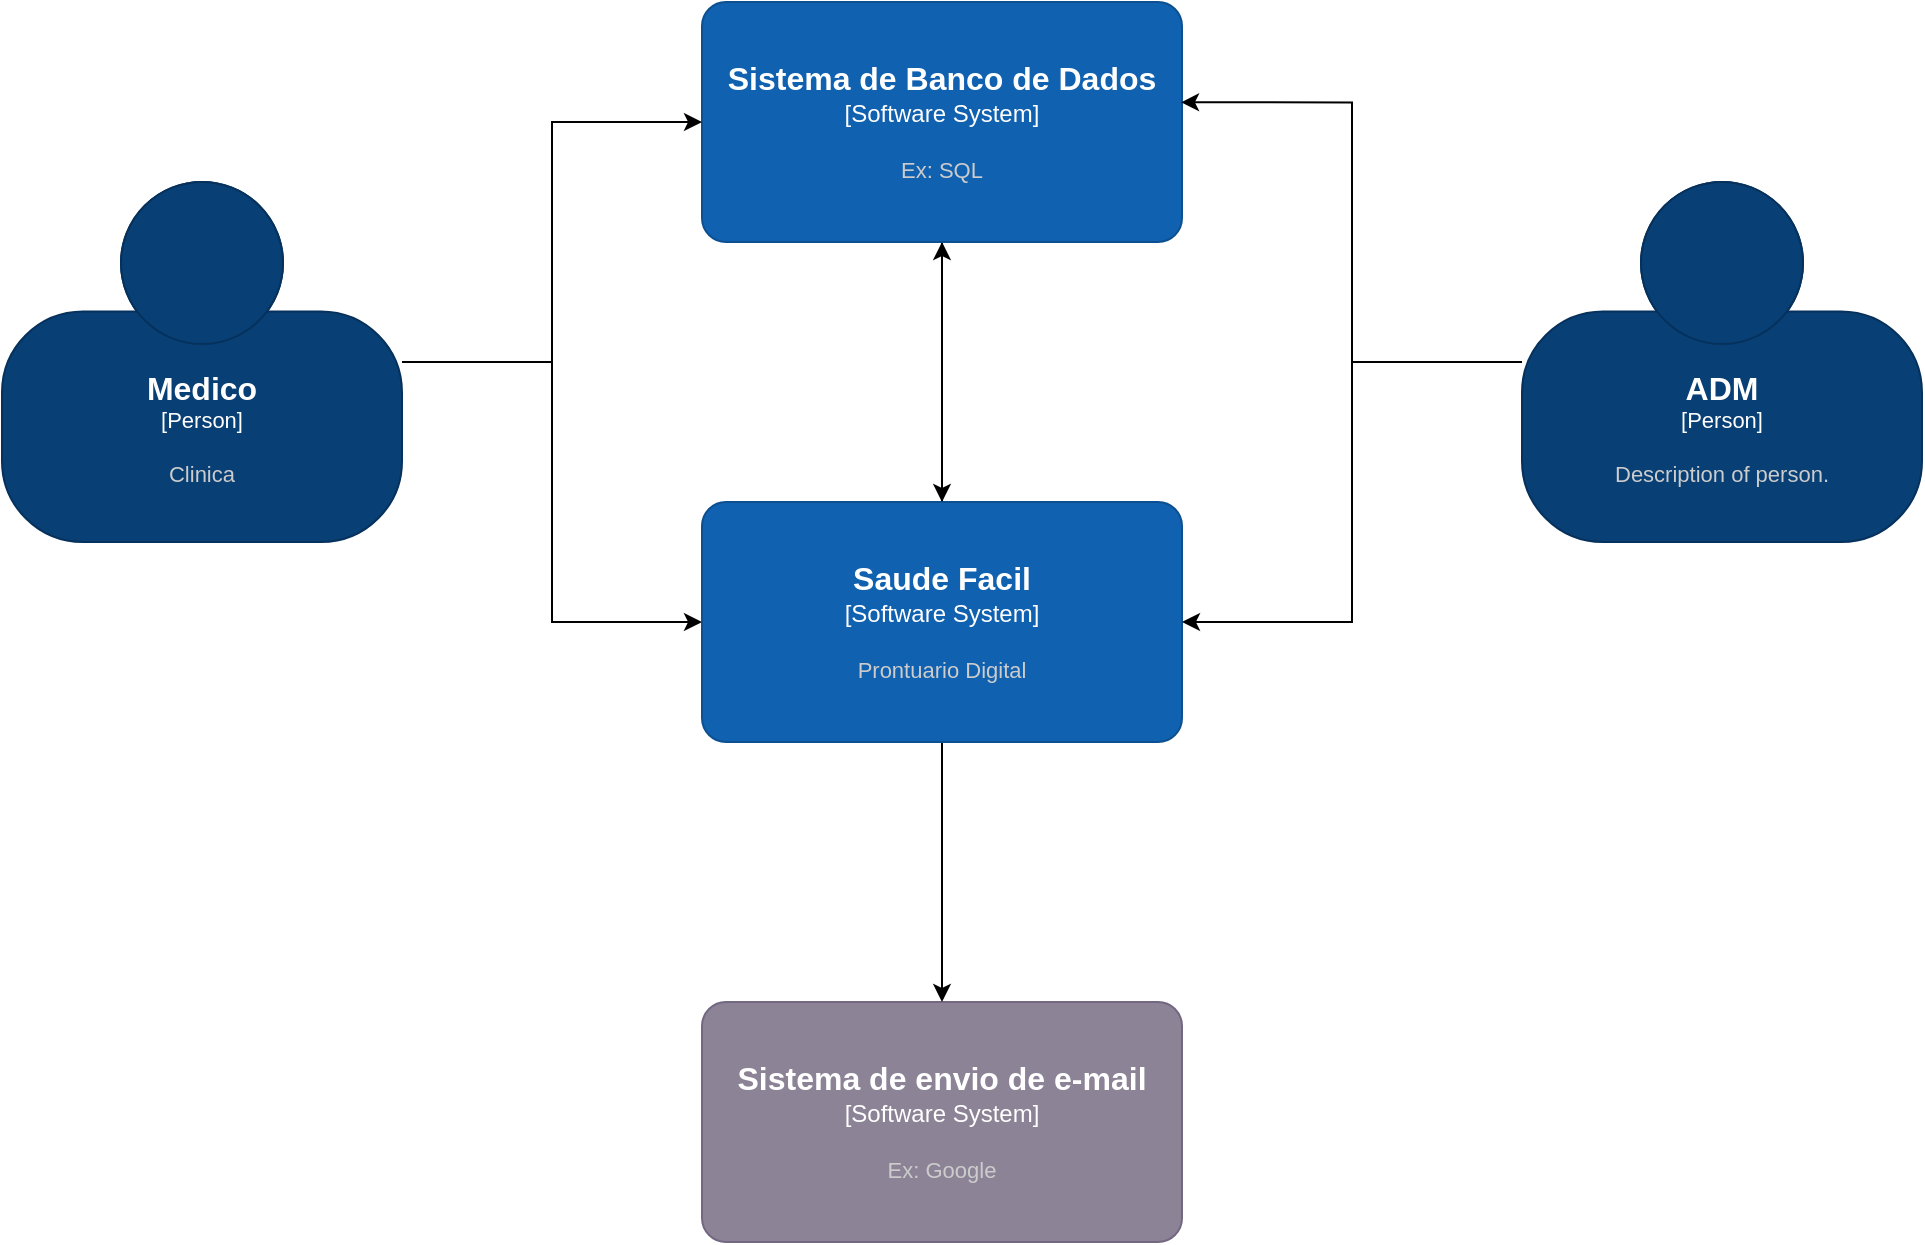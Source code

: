 <mxfile version="24.0.2" type="github">
  <diagram name="Página-1" id="Q2ozTcVwoADJJKUGsbL5">
    <mxGraphModel dx="2138" dy="1875" grid="1" gridSize="10" guides="1" tooltips="1" connect="1" arrows="1" fold="1" page="1" pageScale="1" pageWidth="827" pageHeight="1169" math="0" shadow="0">
      <root>
        <mxCell id="0" />
        <mxCell id="1" parent="0" />
        <object placeholders="1" c4Name="Sistema de envio de e-mail" c4Type="Software System" c4Description="Ex: Google" label="&lt;font style=&quot;font-size: 16px&quot;&gt;&lt;b&gt;%c4Name%&lt;/b&gt;&lt;/font&gt;&lt;div&gt;[%c4Type%]&lt;/div&gt;&lt;br&gt;&lt;div&gt;&lt;font style=&quot;font-size: 11px&quot;&gt;&lt;font color=&quot;#cccccc&quot;&gt;%c4Description%&lt;/font&gt;&lt;/div&gt;" id="2KBJgyO3mOhLNZn7cUtl-2">
          <mxCell style="rounded=1;whiteSpace=wrap;html=1;labelBackgroundColor=none;fillColor=#8C8496;fontColor=#ffffff;align=center;arcSize=10;strokeColor=#736782;metaEdit=1;resizable=0;points=[[0.25,0,0],[0.5,0,0],[0.75,0,0],[1,0.25,0],[1,0.5,0],[1,0.75,0],[0.75,1,0],[0.5,1,0],[0.25,1,0],[0,0.75,0],[0,0.5,0],[0,0.25,0]];" parent="1" vertex="1">
            <mxGeometry x="-210" y="60" width="240" height="120" as="geometry" />
          </mxCell>
        </object>
        <mxCell id="uSQj5hFyWWffI1AD_4QT-6" style="edgeStyle=orthogonalEdgeStyle;rounded=0;orthogonalLoop=1;jettySize=auto;html=1;" edge="1" parent="1" source="2KBJgyO3mOhLNZn7cUtl-3" target="2KBJgyO3mOhLNZn7cUtl-4">
          <mxGeometry relative="1" as="geometry" />
        </mxCell>
        <object placeholders="1" c4Name="Medico" c4Type="Person" c4Description="Clinica" label="&lt;font style=&quot;font-size: 16px&quot;&gt;&lt;b&gt;%c4Name%&lt;/b&gt;&lt;/font&gt;&lt;div&gt;[%c4Type%]&lt;/div&gt;&lt;br&gt;&lt;div&gt;&lt;font style=&quot;font-size: 11px&quot;&gt;&lt;font color=&quot;#cccccc&quot;&gt;%c4Description%&lt;/font&gt;&lt;/div&gt;" id="2KBJgyO3mOhLNZn7cUtl-3">
          <mxCell style="html=1;fontSize=11;dashed=0;whiteSpace=wrap;fillColor=#083F75;strokeColor=#06315C;fontColor=#ffffff;shape=mxgraph.c4.person2;align=center;metaEdit=1;points=[[0.5,0,0],[1,0.5,0],[1,0.75,0],[0.75,1,0],[0.5,1,0],[0.25,1,0],[0,0.75,0],[0,0.5,0]];resizable=0;" parent="1" vertex="1">
            <mxGeometry x="-560" y="-350" width="200" height="180" as="geometry" />
          </mxCell>
        </object>
        <mxCell id="uSQj5hFyWWffI1AD_4QT-8" style="edgeStyle=orthogonalEdgeStyle;rounded=0;orthogonalLoop=1;jettySize=auto;html=1;" edge="1" parent="1" source="2KBJgyO3mOhLNZn7cUtl-4" target="2KBJgyO3mOhLNZn7cUtl-2">
          <mxGeometry relative="1" as="geometry" />
        </mxCell>
        <mxCell id="uSQj5hFyWWffI1AD_4QT-14" style="edgeStyle=orthogonalEdgeStyle;rounded=0;orthogonalLoop=1;jettySize=auto;html=1;" edge="1" parent="1" source="2KBJgyO3mOhLNZn7cUtl-4" target="uSQj5hFyWWffI1AD_4QT-9">
          <mxGeometry relative="1" as="geometry">
            <Array as="points">
              <mxPoint x="-90" y="-220" />
              <mxPoint x="-90" y="-220" />
            </Array>
          </mxGeometry>
        </mxCell>
        <object placeholders="1" c4Name="Saude Facil" c4Type="Software System" c4Description="Prontuario Digital" label="&lt;font style=&quot;font-size: 16px&quot;&gt;&lt;b&gt;%c4Name%&lt;/b&gt;&lt;/font&gt;&lt;div&gt;[%c4Type%]&lt;/div&gt;&lt;br&gt;&lt;div&gt;&lt;font style=&quot;font-size: 11px&quot;&gt;&lt;font color=&quot;#cccccc&quot;&gt;%c4Description%&lt;/font&gt;&lt;/div&gt;" id="2KBJgyO3mOhLNZn7cUtl-4">
          <mxCell style="rounded=1;whiteSpace=wrap;html=1;labelBackgroundColor=none;fillColor=#1061B0;fontColor=#ffffff;align=center;arcSize=10;strokeColor=#0D5091;metaEdit=1;resizable=0;points=[[0.25,0,0],[0.5,0,0],[0.75,0,0],[1,0.25,0],[1,0.5,0],[1,0.75,0],[0.75,1,0],[0.5,1,0],[0.25,1,0],[0,0.75,0],[0,0.5,0],[0,0.25,0]];" parent="1" vertex="1">
            <mxGeometry x="-210" y="-190" width="240" height="120" as="geometry" />
          </mxCell>
        </object>
        <mxCell id="uSQj5hFyWWffI1AD_4QT-7" style="edgeStyle=orthogonalEdgeStyle;rounded=0;orthogonalLoop=1;jettySize=auto;html=1;" edge="1" parent="1" source="uSQj5hFyWWffI1AD_4QT-4" target="2KBJgyO3mOhLNZn7cUtl-4">
          <mxGeometry relative="1" as="geometry" />
        </mxCell>
        <object placeholders="1" c4Name="ADM" c4Type="Person" c4Description="Description of person." label="&lt;font style=&quot;font-size: 16px&quot;&gt;&lt;b&gt;%c4Name%&lt;/b&gt;&lt;/font&gt;&lt;div&gt;[%c4Type%]&lt;/div&gt;&lt;br&gt;&lt;div&gt;&lt;font style=&quot;font-size: 11px&quot;&gt;&lt;font color=&quot;#cccccc&quot;&gt;%c4Description%&lt;/font&gt;&lt;/div&gt;" id="uSQj5hFyWWffI1AD_4QT-4">
          <mxCell style="html=1;fontSize=11;dashed=0;whiteSpace=wrap;fillColor=#083F75;strokeColor=#06315C;fontColor=#ffffff;shape=mxgraph.c4.person2;align=center;metaEdit=1;points=[[0.5,0,0],[1,0.5,0],[1,0.75,0],[0.75,1,0],[0.5,1,0],[0.25,1,0],[0,0.75,0],[0,0.5,0]];resizable=0;" vertex="1" parent="1">
            <mxGeometry x="200" y="-350" width="200" height="180" as="geometry" />
          </mxCell>
        </object>
        <mxCell id="uSQj5hFyWWffI1AD_4QT-16" style="edgeStyle=orthogonalEdgeStyle;rounded=0;orthogonalLoop=1;jettySize=auto;html=1;" edge="1" parent="1" source="uSQj5hFyWWffI1AD_4QT-9" target="2KBJgyO3mOhLNZn7cUtl-4">
          <mxGeometry relative="1" as="geometry" />
        </mxCell>
        <object placeholders="1" c4Name="Sistema de Banco de Dados" c4Type="Software System" c4Description="Ex: SQL" label="&lt;font style=&quot;font-size: 16px&quot;&gt;&lt;b&gt;%c4Name%&lt;/b&gt;&lt;/font&gt;&lt;div&gt;[%c4Type%]&lt;/div&gt;&lt;br&gt;&lt;div&gt;&lt;font style=&quot;font-size: 11px&quot;&gt;&lt;font color=&quot;#cccccc&quot;&gt;%c4Description%&lt;/font&gt;&lt;/div&gt;" id="uSQj5hFyWWffI1AD_4QT-9">
          <mxCell style="rounded=1;whiteSpace=wrap;html=1;labelBackgroundColor=none;fillColor=#1061B0;fontColor=#ffffff;align=center;arcSize=10;strokeColor=#0D5091;metaEdit=1;resizable=0;points=[[0.25,0,0],[0.5,0,0],[0.75,0,0],[1,0.25,0],[1,0.5,0],[1,0.75,0],[0.75,1,0],[0.5,1,0],[0.25,1,0],[0,0.75,0],[0,0.5,0],[0,0.25,0]];" vertex="1" parent="1">
            <mxGeometry x="-210" y="-440" width="240" height="120" as="geometry" />
          </mxCell>
        </object>
        <mxCell id="uSQj5hFyWWffI1AD_4QT-17" style="edgeStyle=orthogonalEdgeStyle;rounded=0;orthogonalLoop=1;jettySize=auto;html=1;entryX=0;entryY=0.5;entryDx=0;entryDy=0;entryPerimeter=0;" edge="1" parent="1" source="2KBJgyO3mOhLNZn7cUtl-3" target="uSQj5hFyWWffI1AD_4QT-9">
          <mxGeometry relative="1" as="geometry" />
        </mxCell>
        <mxCell id="uSQj5hFyWWffI1AD_4QT-18" style="edgeStyle=orthogonalEdgeStyle;rounded=0;orthogonalLoop=1;jettySize=auto;html=1;entryX=0.998;entryY=0.418;entryDx=0;entryDy=0;entryPerimeter=0;" edge="1" parent="1" source="uSQj5hFyWWffI1AD_4QT-4" target="uSQj5hFyWWffI1AD_4QT-9">
          <mxGeometry relative="1" as="geometry" />
        </mxCell>
      </root>
    </mxGraphModel>
  </diagram>
</mxfile>
